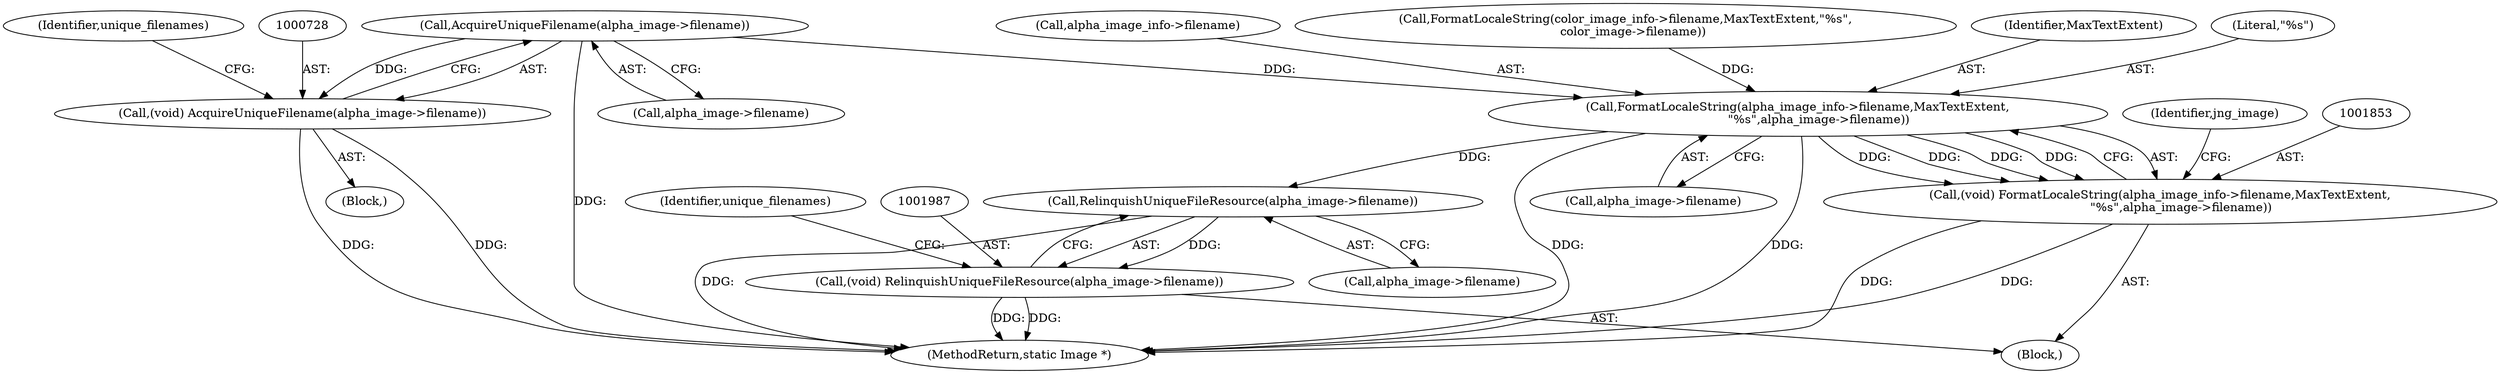 digraph "0_ImageMagick_72f5c8632bff2daf3c95005f9b4cf2982786b52a@pointer" {
"1000729" [label="(Call,AcquireUniqueFilename(alpha_image->filename))"];
"1000727" [label="(Call,(void) AcquireUniqueFilename(alpha_image->filename))"];
"1001854" [label="(Call,FormatLocaleString(alpha_image_info->filename,MaxTextExtent,\n           \"%s\",alpha_image->filename))"];
"1001852" [label="(Call,(void) FormatLocaleString(alpha_image_info->filename,MaxTextExtent,\n           \"%s\",alpha_image->filename))"];
"1001988" [label="(Call,RelinquishUniqueFileResource(alpha_image->filename))"];
"1001986" [label="(Call,(void) RelinquishUniqueFileResource(alpha_image->filename))"];
"1000727" [label="(Call,(void) AcquireUniqueFilename(alpha_image->filename))"];
"1001858" [label="(Identifier,MaxTextExtent)"];
"1001859" [label="(Literal,\"%s\")"];
"1001852" [label="(Call,(void) FormatLocaleString(alpha_image_info->filename,MaxTextExtent,\n           \"%s\",alpha_image->filename))"];
"1000729" [label="(Call,AcquireUniqueFilename(alpha_image->filename))"];
"1000730" [label="(Call,alpha_image->filename)"];
"1002155" [label="(MethodReturn,static Image *)"];
"1000734" [label="(Identifier,unique_filenames)"];
"1001986" [label="(Call,(void) RelinquishUniqueFileResource(alpha_image->filename))"];
"1001993" [label="(Identifier,unique_filenames)"];
"1001855" [label="(Call,alpha_image_info->filename)"];
"1001989" [label="(Call,alpha_image->filename)"];
"1001854" [label="(Call,FormatLocaleString(alpha_image_info->filename,MaxTextExtent,\n           \"%s\",alpha_image->filename))"];
"1001864" [label="(Identifier,jng_image)"];
"1001860" [label="(Call,alpha_image->filename)"];
"1001803" [label="(Block,)"];
"1001988" [label="(Call,RelinquishUniqueFileResource(alpha_image->filename))"];
"1001640" [label="(Call,FormatLocaleString(color_image_info->filename,MaxTextExtent,\"%s\",\n    color_image->filename))"];
"1000671" [label="(Block,)"];
"1000729" -> "1000727"  [label="AST: "];
"1000729" -> "1000730"  [label="CFG: "];
"1000730" -> "1000729"  [label="AST: "];
"1000727" -> "1000729"  [label="CFG: "];
"1000729" -> "1002155"  [label="DDG: "];
"1000729" -> "1000727"  [label="DDG: "];
"1000729" -> "1001854"  [label="DDG: "];
"1000727" -> "1000671"  [label="AST: "];
"1000728" -> "1000727"  [label="AST: "];
"1000734" -> "1000727"  [label="CFG: "];
"1000727" -> "1002155"  [label="DDG: "];
"1000727" -> "1002155"  [label="DDG: "];
"1001854" -> "1001852"  [label="AST: "];
"1001854" -> "1001860"  [label="CFG: "];
"1001855" -> "1001854"  [label="AST: "];
"1001858" -> "1001854"  [label="AST: "];
"1001859" -> "1001854"  [label="AST: "];
"1001860" -> "1001854"  [label="AST: "];
"1001852" -> "1001854"  [label="CFG: "];
"1001854" -> "1002155"  [label="DDG: "];
"1001854" -> "1002155"  [label="DDG: "];
"1001854" -> "1001852"  [label="DDG: "];
"1001854" -> "1001852"  [label="DDG: "];
"1001854" -> "1001852"  [label="DDG: "];
"1001854" -> "1001852"  [label="DDG: "];
"1001640" -> "1001854"  [label="DDG: "];
"1001854" -> "1001988"  [label="DDG: "];
"1001852" -> "1001803"  [label="AST: "];
"1001853" -> "1001852"  [label="AST: "];
"1001864" -> "1001852"  [label="CFG: "];
"1001852" -> "1002155"  [label="DDG: "];
"1001852" -> "1002155"  [label="DDG: "];
"1001988" -> "1001986"  [label="AST: "];
"1001988" -> "1001989"  [label="CFG: "];
"1001989" -> "1001988"  [label="AST: "];
"1001986" -> "1001988"  [label="CFG: "];
"1001988" -> "1002155"  [label="DDG: "];
"1001988" -> "1001986"  [label="DDG: "];
"1001986" -> "1001803"  [label="AST: "];
"1001987" -> "1001986"  [label="AST: "];
"1001993" -> "1001986"  [label="CFG: "];
"1001986" -> "1002155"  [label="DDG: "];
"1001986" -> "1002155"  [label="DDG: "];
}
